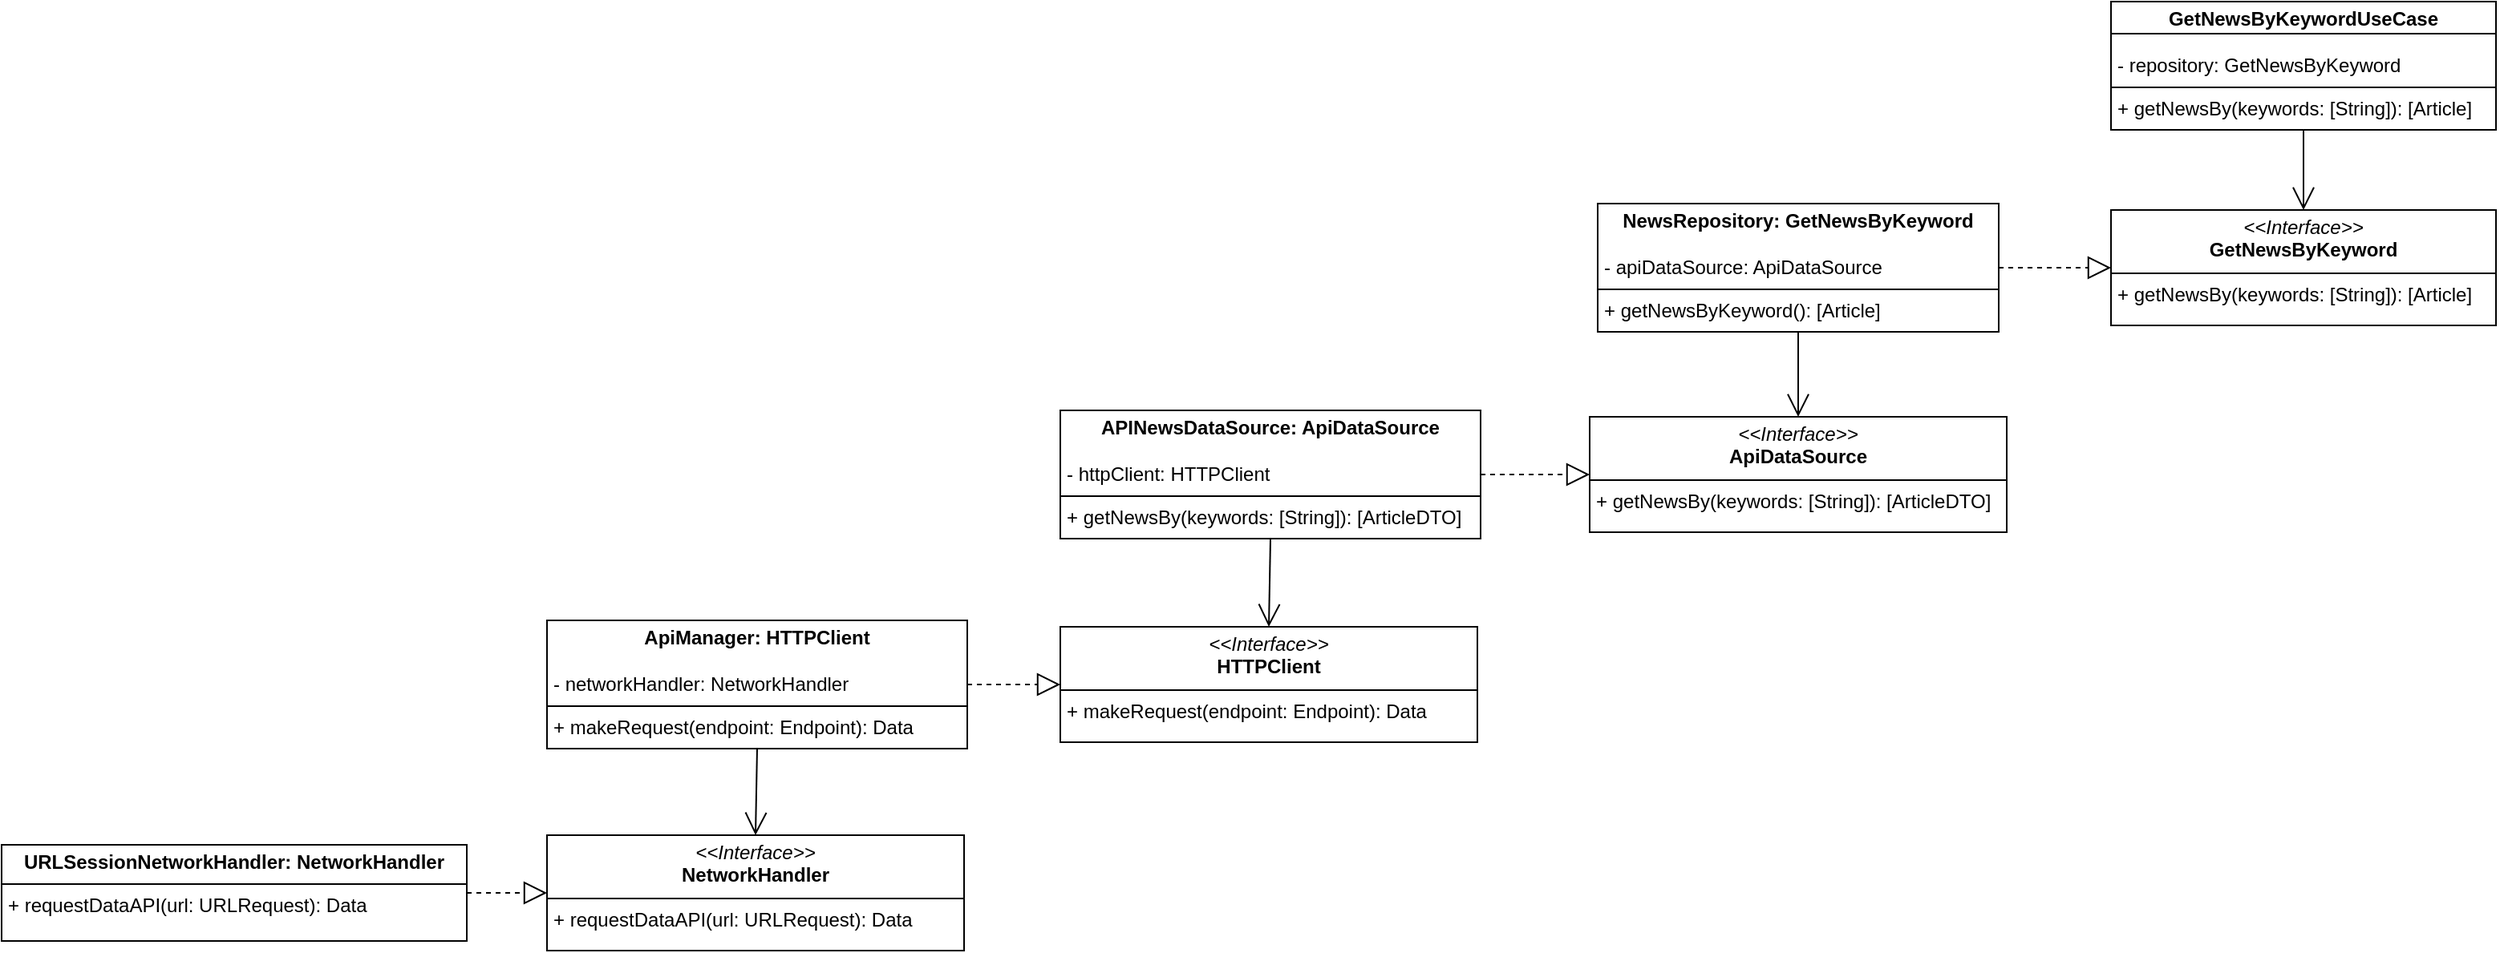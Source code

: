 <mxfile version="24.6.4" type="device" pages="2">
  <diagram id="C5RBs43oDa-KdzZeNtuy" name="DominioToData">
    <mxGraphModel dx="2954" dy="1214" grid="1" gridSize="10" guides="1" tooltips="1" connect="1" arrows="1" fold="1" page="1" pageScale="1" pageWidth="1654" pageHeight="800" math="0" shadow="0">
      <root>
        <mxCell id="WIyWlLk6GJQsqaUBKTNV-0" />
        <mxCell id="WIyWlLk6GJQsqaUBKTNV-1" parent="WIyWlLk6GJQsqaUBKTNV-0" />
        <mxCell id="mG0GBeKA3kOR0JzB9rLf-0" value="&lt;p style=&quot;margin:0px;margin-top:4px;text-align:center;&quot;&gt;&lt;b&gt;GetNewsByKeywordUseCase&lt;/b&gt;&lt;/p&gt;&lt;p style=&quot;margin:0px;margin-left:4px;&quot;&gt;&lt;br&gt;&lt;/p&gt;&lt;p style=&quot;margin:0px;margin-left:4px;&quot;&gt;- repository: GetNewsByKeyword&lt;/p&gt;&lt;hr size=&quot;1&quot; style=&quot;border-style:solid;&quot;&gt;&lt;p style=&quot;margin:0px;margin-left:4px;&quot;&gt;+ getNewsBy(keywords: [String]): [Article]&lt;br&gt;&lt;/p&gt;" style="verticalAlign=top;align=left;overflow=fill;html=1;whiteSpace=wrap;" vertex="1" parent="WIyWlLk6GJQsqaUBKTNV-1">
          <mxGeometry x="1365" y="104" width="240" height="80" as="geometry" />
        </mxCell>
        <mxCell id="mG0GBeKA3kOR0JzB9rLf-2" value="" style="endArrow=none;html=1;rounded=0;exitX=1;exitY=0.25;exitDx=0;exitDy=0;entryX=0;entryY=0.25;entryDx=0;entryDy=0;" edge="1" parent="WIyWlLk6GJQsqaUBKTNV-1" source="mG0GBeKA3kOR0JzB9rLf-0" target="mG0GBeKA3kOR0JzB9rLf-0">
          <mxGeometry width="50" height="50" relative="1" as="geometry">
            <mxPoint x="1315" y="54" as="sourcePoint" />
            <mxPoint x="1365" y="4" as="targetPoint" />
          </mxGeometry>
        </mxCell>
        <mxCell id="mG0GBeKA3kOR0JzB9rLf-3" value="&lt;p style=&quot;margin:0px;margin-top:4px;text-align:center;&quot;&gt;&lt;i&gt;&amp;lt;&amp;lt;Interface&amp;gt;&amp;gt;&lt;/i&gt;&lt;br&gt;&lt;b&gt;GetNewsByKeyword&lt;/b&gt;&lt;/p&gt;&lt;hr size=&quot;1&quot; style=&quot;border-style:solid;&quot;&gt;&lt;p style=&quot;margin:0px;margin-left:4px;&quot;&gt;&lt;span style=&quot;background-color: initial;&quot;&gt;+ getNewsBy(keywords: [String]): [Article]&lt;/span&gt;&lt;br&gt;&lt;/p&gt;" style="verticalAlign=top;align=left;overflow=fill;html=1;whiteSpace=wrap;" vertex="1" parent="WIyWlLk6GJQsqaUBKTNV-1">
          <mxGeometry x="1365" y="234" width="240" height="72" as="geometry" />
        </mxCell>
        <mxCell id="mG0GBeKA3kOR0JzB9rLf-6" value="&lt;p style=&quot;margin:0px;margin-top:4px;text-align:center;&quot;&gt;&lt;b&gt;NewsRepository: GetNewsByKeyword&lt;/b&gt;&lt;/p&gt;&lt;p style=&quot;margin:0px;margin-left:4px;&quot;&gt;&lt;br&gt;&lt;/p&gt;&lt;p style=&quot;margin:0px;margin-left:4px;&quot;&gt;- apiDataSource: ApiDataSource&lt;/p&gt;&lt;hr size=&quot;1&quot; style=&quot;border-style:solid;&quot;&gt;&lt;p style=&quot;margin:0px;margin-left:4px;&quot;&gt;+ getNewsByKeyword(): [Article]&lt;/p&gt;" style="verticalAlign=top;align=left;overflow=fill;html=1;whiteSpace=wrap;" vertex="1" parent="WIyWlLk6GJQsqaUBKTNV-1">
          <mxGeometry x="1045" y="230" width="250" height="80" as="geometry" />
        </mxCell>
        <mxCell id="mG0GBeKA3kOR0JzB9rLf-8" value="" style="endArrow=open;endFill=1;endSize=12;html=1;rounded=0;exitX=0.5;exitY=1;exitDx=0;exitDy=0;entryX=0.5;entryY=0;entryDx=0;entryDy=0;" edge="1" parent="WIyWlLk6GJQsqaUBKTNV-1" source="mG0GBeKA3kOR0JzB9rLf-0" target="mG0GBeKA3kOR0JzB9rLf-3">
          <mxGeometry width="160" relative="1" as="geometry">
            <mxPoint x="1235" y="434" as="sourcePoint" />
            <mxPoint x="1395" y="434" as="targetPoint" />
          </mxGeometry>
        </mxCell>
        <mxCell id="mG0GBeKA3kOR0JzB9rLf-9" value="" style="endArrow=block;dashed=1;endFill=0;endSize=12;html=1;rounded=0;exitX=1;exitY=0.5;exitDx=0;exitDy=0;entryX=0;entryY=0.5;entryDx=0;entryDy=0;" edge="1" parent="WIyWlLk6GJQsqaUBKTNV-1" source="mG0GBeKA3kOR0JzB9rLf-6" target="mG0GBeKA3kOR0JzB9rLf-3">
          <mxGeometry width="160" relative="1" as="geometry">
            <mxPoint x="1235" y="434" as="sourcePoint" />
            <mxPoint x="1395" y="434" as="targetPoint" />
          </mxGeometry>
        </mxCell>
        <mxCell id="mG0GBeKA3kOR0JzB9rLf-10" value="&lt;p style=&quot;margin:0px;margin-top:4px;text-align:center;&quot;&gt;&lt;i&gt;&amp;lt;&amp;lt;Interface&amp;gt;&amp;gt;&lt;/i&gt;&lt;br&gt;&lt;b&gt;ApiDataSource&lt;/b&gt;&lt;/p&gt;&lt;hr size=&quot;1&quot; style=&quot;border-style:solid;&quot;&gt;&lt;p style=&quot;margin:0px;margin-left:4px;&quot;&gt;&lt;span style=&quot;background-color: initial;&quot;&gt;+ getNewsBy(keywords: [String]): [ArticleDTO]&lt;/span&gt;&lt;br&gt;&lt;/p&gt;" style="verticalAlign=top;align=left;overflow=fill;html=1;whiteSpace=wrap;" vertex="1" parent="WIyWlLk6GJQsqaUBKTNV-1">
          <mxGeometry x="1040" y="363" width="260" height="72" as="geometry" />
        </mxCell>
        <mxCell id="mG0GBeKA3kOR0JzB9rLf-11" value="" style="endArrow=open;endFill=1;endSize=12;html=1;rounded=0;exitX=0.5;exitY=1;exitDx=0;exitDy=0;entryX=0.5;entryY=0;entryDx=0;entryDy=0;" edge="1" parent="WIyWlLk6GJQsqaUBKTNV-1" source="mG0GBeKA3kOR0JzB9rLf-6" target="mG0GBeKA3kOR0JzB9rLf-10">
          <mxGeometry width="160" relative="1" as="geometry">
            <mxPoint x="1415" y="364" as="sourcePoint" />
            <mxPoint x="1415" y="414" as="targetPoint" />
          </mxGeometry>
        </mxCell>
        <mxCell id="mG0GBeKA3kOR0JzB9rLf-13" value="&lt;p style=&quot;margin:0px;margin-top:4px;text-align:center;&quot;&gt;&lt;b&gt;APINewsDataSource: ApiDataSource&lt;/b&gt;&lt;/p&gt;&lt;p style=&quot;margin:0px;margin-left:4px;&quot;&gt;&lt;br&gt;&lt;/p&gt;&lt;p style=&quot;margin:0px;margin-left:4px;&quot;&gt;- httpClient: HTTPClient&lt;/p&gt;&lt;hr size=&quot;1&quot; style=&quot;border-style:solid;&quot;&gt;&lt;p style=&quot;margin:0px;margin-left:4px;&quot;&gt;+ getNewsBy(keywords: [String]): [ArticleDTO]&lt;br&gt;&lt;/p&gt;" style="verticalAlign=top;align=left;overflow=fill;html=1;whiteSpace=wrap;" vertex="1" parent="WIyWlLk6GJQsqaUBKTNV-1">
          <mxGeometry x="710" y="359" width="262" height="80" as="geometry" />
        </mxCell>
        <mxCell id="mG0GBeKA3kOR0JzB9rLf-14" value="" style="endArrow=block;dashed=1;endFill=0;endSize=12;html=1;rounded=0;exitX=1;exitY=0.5;exitDx=0;exitDy=0;entryX=0;entryY=0.5;entryDx=0;entryDy=0;" edge="1" parent="WIyWlLk6GJQsqaUBKTNV-1" source="mG0GBeKA3kOR0JzB9rLf-13" target="mG0GBeKA3kOR0JzB9rLf-10">
          <mxGeometry width="160" relative="1" as="geometry">
            <mxPoint x="950" y="398.5" as="sourcePoint" />
            <mxPoint x="1020" y="398.5" as="targetPoint" />
          </mxGeometry>
        </mxCell>
        <mxCell id="mG0GBeKA3kOR0JzB9rLf-15" value="&lt;p style=&quot;margin:0px;margin-top:4px;text-align:center;&quot;&gt;&lt;i&gt;&amp;lt;&amp;lt;Interface&amp;gt;&amp;gt;&lt;/i&gt;&lt;br&gt;&lt;b&gt;HTTPClient&lt;/b&gt;&lt;/p&gt;&lt;hr size=&quot;1&quot; style=&quot;border-style:solid;&quot;&gt;&lt;p style=&quot;margin:0px;margin-left:4px;&quot;&gt;&lt;span style=&quot;background-color: initial;&quot;&gt;+ makeRequest(endpoint: Endpoint): Data&lt;/span&gt;&lt;br&gt;&lt;/p&gt;" style="verticalAlign=top;align=left;overflow=fill;html=1;whiteSpace=wrap;" vertex="1" parent="WIyWlLk6GJQsqaUBKTNV-1">
          <mxGeometry x="710" y="494" width="260" height="72" as="geometry" />
        </mxCell>
        <mxCell id="mG0GBeKA3kOR0JzB9rLf-16" value="" style="endArrow=open;endFill=1;endSize=12;html=1;rounded=0;exitX=0.5;exitY=1;exitDx=0;exitDy=0;entryX=0.5;entryY=0;entryDx=0;entryDy=0;" edge="1" parent="WIyWlLk6GJQsqaUBKTNV-1" source="mG0GBeKA3kOR0JzB9rLf-13" target="mG0GBeKA3kOR0JzB9rLf-15">
          <mxGeometry width="160" relative="1" as="geometry">
            <mxPoint x="1050" y="554" as="sourcePoint" />
            <mxPoint x="1050" y="607" as="targetPoint" />
          </mxGeometry>
        </mxCell>
        <mxCell id="mG0GBeKA3kOR0JzB9rLf-17" value="&lt;p style=&quot;margin:0px;margin-top:4px;text-align:center;&quot;&gt;&lt;b&gt;ApiManager: HTTPClient&lt;/b&gt;&lt;/p&gt;&lt;p style=&quot;margin:0px;margin-left:4px;&quot;&gt;&lt;br&gt;&lt;/p&gt;&lt;p style=&quot;margin:0px;margin-left:4px;&quot;&gt;- networkHandler: NetworkHandler&lt;/p&gt;&lt;hr size=&quot;1&quot; style=&quot;border-style:solid;&quot;&gt;&lt;p style=&quot;margin:0px;margin-left:4px;&quot;&gt;+ makeRequest(endpoint: Endpoint): Data&lt;br&gt;&lt;/p&gt;" style="verticalAlign=top;align=left;overflow=fill;html=1;whiteSpace=wrap;" vertex="1" parent="WIyWlLk6GJQsqaUBKTNV-1">
          <mxGeometry x="390" y="490" width="262" height="80" as="geometry" />
        </mxCell>
        <mxCell id="mG0GBeKA3kOR0JzB9rLf-18" value="" style="endArrow=block;dashed=1;endFill=0;endSize=12;html=1;rounded=0;exitX=1;exitY=0.5;exitDx=0;exitDy=0;entryX=0;entryY=0.5;entryDx=0;entryDy=0;" edge="1" parent="WIyWlLk6GJQsqaUBKTNV-1" source="mG0GBeKA3kOR0JzB9rLf-17" target="mG0GBeKA3kOR0JzB9rLf-15">
          <mxGeometry width="160" relative="1" as="geometry">
            <mxPoint x="642" y="674" as="sourcePoint" />
            <mxPoint x="710" y="674" as="targetPoint" />
          </mxGeometry>
        </mxCell>
        <mxCell id="mG0GBeKA3kOR0JzB9rLf-19" value="&lt;p style=&quot;margin:0px;margin-top:4px;text-align:center;&quot;&gt;&lt;i&gt;&amp;lt;&amp;lt;Interface&amp;gt;&amp;gt;&lt;/i&gt;&lt;br&gt;&lt;b&gt;NetworkHandler&lt;/b&gt;&lt;/p&gt;&lt;hr size=&quot;1&quot; style=&quot;border-style:solid;&quot;&gt;&lt;p style=&quot;margin:0px;margin-left:4px;&quot;&gt;&lt;span style=&quot;background-color: initial;&quot;&gt;+ requestDataAPI(url: URLRequest): Data&lt;/span&gt;&lt;br&gt;&lt;/p&gt;" style="verticalAlign=top;align=left;overflow=fill;html=1;whiteSpace=wrap;" vertex="1" parent="WIyWlLk6GJQsqaUBKTNV-1">
          <mxGeometry x="390" y="624" width="260" height="72" as="geometry" />
        </mxCell>
        <mxCell id="mG0GBeKA3kOR0JzB9rLf-20" value="" style="endArrow=open;endFill=1;endSize=12;html=1;rounded=0;exitX=0.5;exitY=1;exitDx=0;exitDy=0;entryX=0.5;entryY=0;entryDx=0;entryDy=0;" edge="1" parent="WIyWlLk6GJQsqaUBKTNV-1" source="mG0GBeKA3kOR0JzB9rLf-17" target="mG0GBeKA3kOR0JzB9rLf-19">
          <mxGeometry width="160" relative="1" as="geometry">
            <mxPoint x="701" y="714" as="sourcePoint" />
            <mxPoint x="700" y="769" as="targetPoint" />
          </mxGeometry>
        </mxCell>
        <mxCell id="mG0GBeKA3kOR0JzB9rLf-22" value="" style="endArrow=block;dashed=1;endFill=0;endSize=12;html=1;rounded=0;entryX=0;entryY=0.5;entryDx=0;entryDy=0;exitX=1;exitY=0.5;exitDx=0;exitDy=0;" edge="1" parent="WIyWlLk6GJQsqaUBKTNV-1" source="mG0GBeKA3kOR0JzB9rLf-23" target="mG0GBeKA3kOR0JzB9rLf-19">
          <mxGeometry width="160" relative="1" as="geometry">
            <mxPoint x="340" y="650" as="sourcePoint" />
            <mxPoint x="370" y="754" as="targetPoint" />
          </mxGeometry>
        </mxCell>
        <mxCell id="mG0GBeKA3kOR0JzB9rLf-23" value="&lt;p style=&quot;margin: 4px 0px 0px; text-align: center;&quot;&gt;&lt;b&gt;URLSessionNetworkHandler: NetworkHandler&lt;/b&gt;&lt;/p&gt;&lt;hr size=&quot;1&quot; style=&quot;border-style:solid;&quot;&gt;&lt;p style=&quot;margin:0px;margin-left:4px;&quot;&gt;+ requestDataAPI(url: URLRequest): Data&lt;br&gt;&lt;/p&gt;" style="verticalAlign=top;align=left;overflow=fill;html=1;whiteSpace=wrap;" vertex="1" parent="WIyWlLk6GJQsqaUBKTNV-1">
          <mxGeometry x="50" y="630" width="290" height="60" as="geometry" />
        </mxCell>
      </root>
    </mxGraphModel>
  </diagram>
  <diagram name="DominioToUI" id="Fkk9sADEHSH7dhSne1WX">
    <mxGraphModel dx="2954" dy="1214" grid="1" gridSize="10" guides="1" tooltips="1" connect="1" arrows="1" fold="1" page="1" pageScale="1" pageWidth="1654" pageHeight="800" math="0" shadow="0">
      <root>
        <mxCell id="-FyXOp-Q2-HTQrIQKxaw-0" />
        <mxCell id="-FyXOp-Q2-HTQrIQKxaw-1" parent="-FyXOp-Q2-HTQrIQKxaw-0" />
        <mxCell id="-FyXOp-Q2-HTQrIQKxaw-2" value="&lt;p style=&quot;margin:0px;margin-top:4px;text-align:center;&quot;&gt;&lt;b&gt;GetNewsByKeywordUseCase&lt;/b&gt;&lt;/p&gt;&lt;p style=&quot;margin:0px;margin-left:4px;&quot;&gt;&lt;br&gt;&lt;/p&gt;&lt;p style=&quot;margin:0px;margin-left:4px;&quot;&gt;- repository: GetNewsByKeyword&lt;/p&gt;&lt;hr size=&quot;1&quot; style=&quot;border-style:solid;&quot;&gt;&lt;p style=&quot;margin:0px;margin-left:4px;&quot;&gt;+ getNewsBy(keywords: [String]): [Article]&lt;br&gt;&lt;/p&gt;" style="verticalAlign=top;align=left;overflow=fill;html=1;whiteSpace=wrap;" vertex="1" parent="-FyXOp-Q2-HTQrIQKxaw-1">
          <mxGeometry x="40" y="40" width="240" height="80" as="geometry" />
        </mxCell>
        <mxCell id="-FyXOp-Q2-HTQrIQKxaw-3" value="" style="endArrow=none;html=1;rounded=0;exitX=1;exitY=0.25;exitDx=0;exitDy=0;entryX=0;entryY=0.25;entryDx=0;entryDy=0;" edge="1" parent="-FyXOp-Q2-HTQrIQKxaw-1" source="-FyXOp-Q2-HTQrIQKxaw-2" target="-FyXOp-Q2-HTQrIQKxaw-2">
          <mxGeometry width="50" height="50" relative="1" as="geometry">
            <mxPoint x="-10" y="-10" as="sourcePoint" />
            <mxPoint x="40" y="-60" as="targetPoint" />
          </mxGeometry>
        </mxCell>
        <mxCell id="-FyXOp-Q2-HTQrIQKxaw-4" value="&lt;p style=&quot;margin:0px;margin-top:4px;text-align:center;&quot;&gt;&lt;i&gt;&amp;lt;&amp;lt;Interface&amp;gt;&amp;gt;&lt;/i&gt;&lt;br&gt;&lt;b&gt;GetNewsByKeyword&lt;/b&gt;&lt;/p&gt;&lt;hr size=&quot;1&quot; style=&quot;border-style:solid;&quot;&gt;&lt;p style=&quot;margin:0px;margin-left:4px;&quot;&gt;&lt;span style=&quot;background-color: initial;&quot;&gt;+ getNewsBy(keywords: [String]): [Article]&lt;/span&gt;&lt;br&gt;&lt;/p&gt;" style="verticalAlign=top;align=left;overflow=fill;html=1;whiteSpace=wrap;" vertex="1" parent="-FyXOp-Q2-HTQrIQKxaw-1">
          <mxGeometry x="40" y="170" width="240" height="72" as="geometry" />
        </mxCell>
        <mxCell id="-FyXOp-Q2-HTQrIQKxaw-6" value="" style="endArrow=open;endFill=1;endSize=12;html=1;rounded=0;exitX=0.5;exitY=1;exitDx=0;exitDy=0;entryX=0.5;entryY=0;entryDx=0;entryDy=0;" edge="1" parent="-FyXOp-Q2-HTQrIQKxaw-1" source="-FyXOp-Q2-HTQrIQKxaw-2" target="-FyXOp-Q2-HTQrIQKxaw-4">
          <mxGeometry width="160" relative="1" as="geometry">
            <mxPoint x="-90" y="370" as="sourcePoint" />
            <mxPoint x="70" y="370" as="targetPoint" />
          </mxGeometry>
        </mxCell>
      </root>
    </mxGraphModel>
  </diagram>
</mxfile>
